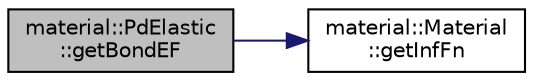 digraph "material::PdElastic::getBondEF"
{
  edge [fontname="Helvetica",fontsize="10",labelfontname="Helvetica",labelfontsize="10"];
  node [fontname="Helvetica",fontsize="10",shape=record];
  rankdir="LR";
  Node4 [label="material::PdElastic\l::getBondEF",height=0.2,width=0.4,color="black", fillcolor="grey75", style="filled", fontcolor="black"];
  Node4 -> Node5 [color="midnightblue",fontsize="10",style="solid",fontname="Helvetica"];
  Node5 [label="material::Material\l::getInfFn",height=0.2,width=0.4,color="black", fillcolor="white", style="filled",URL="$classmaterial_1_1Material.html#aed952cc1e6d9571deab9810277a1ca50",tooltip="Returns the value of influence function. "];
}
